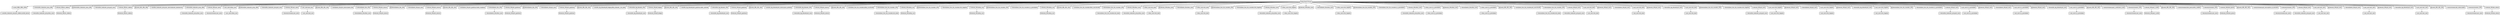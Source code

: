 digraph "Search Process" {
  rankdir=TB;
  node [shape=rectangle, style="rounded,filled", fillcolor="#f0f0f0", fontname="Arial"];
  edge [arrowhead=vee, arrowsize=0.8];
  graph [fontsize=14, fontname="Arial Bold"];

  "root" [label="Prolog Search Process"];
  "n1" [label="🔍 actor(_5858,_5854,_5924)"];
  "n2" [label="✅ actor(the_hudsucker_proxy,tim_robbins,norville_barnes)"];
  "n3" [label="🔍 director(the_hudsucker_proxy,_882)"];
  "n4" [label="✅ director(the_hudsucker_proxy,ethan_coen)"];
  "n5" [label="🔍 director(_950,tim_robbins)"];
  "n6" [label="❌ director(_950,tim_robbins)"];
  "n7" [label="🔄 director(the_hudsucker_proxy,_882)"];
  "n8" [label="✅ director(the_hudsucker_proxy,joel_coen)"];
  "n9" [label="🔍 director(_950,tim_robbins)"];
  "n10" [label="❌ director(_950,tim_robbins)"];
  "n11" [label="🔄 actor(_862,_858,_928)"];
  "n12" [label="✅ actor(the_hudsucker_proxy,sam_raimi,hudsucker_brainstormer)"];
  "n13" [label="🔍 director(the_hudsucker_proxy,_882)"];
  "n14" [label="✅ director(the_hudsucker_proxy,ethan_coen)"];
  "n15" [label="🔍 director(_950,sam_raimi)"];
  "n16" [label="✅ director(crimewave,sam_raimi)"];
  "n17" [label="🔍 sam_raimi\=ethan_coen"];
  "n18" [label="✅ sam_raimi\=ethan_coen"];
  "n19" [label="🔄 director(the_hudsucker_proxy,_882)"];
  "n20" [label="✅ director(the_hudsucker_proxy,joel_coen)"];
  "n21" [label="🔍 director(_944,sam_raimi)"];
  "n22" [label="✅ director(crimewave,sam_raimi)"];
  "n23" [label="🔍 sam_raimi\=joel_coen"];
  "n24" [label="✅ sam_raimi\=joel_coen"];
  "n25" [label="🔄 actor(_856,_852,_922)"];
  "n26" [label="✅ actor(barton_fink,john_turturro,barton_fink)"];
  "n27" [label="🔍 director(barton_fink,_876)"];
  "n28" [label="✅ director(barton_fink,ethan_coen)"];
  "n29" [label="🔍 director(_944,john_turturro)"];
  "n30" [label="❌ director(_944,john_turturro)"];
  "n31" [label="🔄 director(barton_fink,_876)"];
  "n32" [label="✅ director(barton_fink,joel_coen)"];
  "n33" [label="🔍 director(_944,john_turturro)"];
  "n34" [label="❌ director(_944,john_turturro)"];
  "n35" [label="🔄 actor(_856,_852,_922)"];
  "n36" [label="✅ actor(barton_fink,john_goodman,charlie_meadows)"];
  "n37" [label="🔍 director(barton_fink,_876)"];
  "n38" [label="✅ director(barton_fink,ethan_coen)"];
  "n39" [label="🔍 director(_944,john_goodman)"];
  "n40" [label="❌ director(_944,john_goodman)"];
  "n41" [label="🔄 director(barton_fink,_876)"];
  "n42" [label="✅ director(barton_fink,joel_coen)"];
  "n43" [label="🔍 director(_944,john_goodman)"];
  "n44" [label="❌ director(_944,john_goodman)"];
  "n45" [label="🔄 actor(_856,_852,_922)"];
  "n46" [label="✅ actor(the_big_lebowski,jeff_bridges,jeffrey_lebowski__the_dude)"];
  "n47" [label="🔍 director(the_big_lebowski,_876)"];
  "n48" [label="✅ director(the_big_lebowski,joel_coen)"];
  "n49" [label="🔍 director(_944,jeff_bridges)"];
  "n50" [label="❌ director(_944,jeff_bridges)"];
  "n51" [label="🔄 actor(_856,_852,_922)"];
  "n52" [label="✅ actor(the_big_lebowski,john_goodman,walter_sobchak)"];
  "n53" [label="🔍 director(the_big_lebowski,_876)"];
  "n54" [label="✅ director(the_big_lebowski,joel_coen)"];
  "n55" [label="🔍 director(_944,john_goodman)"];
  "n56" [label="❌ director(_944,john_goodman)"];
  "n57" [label="🔄 actor(_856,_852,_922)"];
  "n58" [label="✅ actor(the_big_lebowski,john_turturro,jesus_quintana)"];
  "n59" [label="🔍 director(the_big_lebowski,_876)"];
  "n60" [label="✅ director(the_big_lebowski,joel_coen)"];
  "n61" [label="🔍 director(_944,john_turturro)"];
  "n62" [label="❌ director(_944,john_turturro)"];
  "n63" [label="🔄 actor(_856,_852,_922)"];
  "n64" [label="✅ actor(down_from_the_mountain,sidney_cox,himself)"];
  "n65" [label="🔍 director(down_from_the_mountain,_876)"];
  "n66" [label="✅ director(down_from_the_mountain,nick_doob)"];
  "n67" [label="🔍 director(_944,sidney_cox)"];
  "n68" [label="❌ director(_944,sidney_cox)"];
  "n69" [label="🔄 director(down_from_the_mountain,_876)"];
  "n70" [label="✅ director(down_from_the_mountain,chris_hegedus)"];
  "n71" [label="🔍 director(_944,sidney_cox)"];
  "n72" [label="❌ director(_944,sidney_cox)"];
  "n73" [label="🔄 director(down_from_the_mountain,_876)"];
  "n74" [label="✅ director(down_from_the_mountain,d_a_pennebaker)"];
  "n75" [label="🔍 director(_944,sidney_cox)"];
  "n76" [label="❌ director(_944,sidney_cox)"];
  "n77" [label="🔄 actor(_856,_852,_922)"];
  "n78" [label="✅ actor(down_from_the_mountain,ethan_coen,himself)"];
  "n79" [label="🔍 director(down_from_the_mountain,_876)"];
  "n80" [label="✅ director(down_from_the_mountain,nick_doob)"];
  "n81" [label="🔍 director(_944,ethan_coen)"];
  "n82" [label="✅ director(the_hudsucker_proxy,ethan_coen)"];
  "n83" [label="🔍 ethan_coen\=nick_doob"];
  "n84" [label="✅ ethan_coen\=nick_doob"];
  "n85" [label="🔄 director(_944,ethan_coen)"];
  "n86" [label="✅ director(barton_fink,ethan_coen)"];
  "n87" [label="🔍 ethan_coen\=nick_doob"];
  "n88" [label="✅ ethan_coen\=nick_doob"];
  "n89" [label="🔄 director(down_from_the_mountain,_876)"];
  "n90" [label="✅ director(down_from_the_mountain,chris_hegedus)"];
  "n91" [label="🔍 director(_944,ethan_coen)"];
  "n92" [label="✅ director(the_hudsucker_proxy,ethan_coen)"];
  "n93" [label="🔍 ethan_coen\=chris_hegedus"];
  "n94" [label="✅ ethan_coen\=chris_hegedus"];
  "n95" [label="🔄 director(_944,ethan_coen)"];
  "n96" [label="✅ director(barton_fink,ethan_coen)"];
  "n97" [label="🔍 ethan_coen\=chris_hegedus"];
  "n98" [label="✅ ethan_coen\=chris_hegedus"];
  "n99" [label="🔄 director(down_from_the_mountain,_876)"];
  "n100" [label="✅ director(down_from_the_mountain,d_a_pennebaker)"];
  "n101" [label="🔍 director(_944,ethan_coen)"];
  "n102" [label="✅ director(the_hudsucker_proxy,ethan_coen)"];
  "n103" [label="🔍 ethan_coen\=d_a_pennebaker"];
  "n104" [label="✅ ethan_coen\=d_a_pennebaker"];
  "n105" [label="🔄 director(_944,ethan_coen)"];
  "n106" [label="✅ director(barton_fink,ethan_coen)"];
  "n107" [label="🔍 ethan_coen\=d_a_pennebaker"];
  "n108" [label="✅ ethan_coen\=d_a_pennebaker"];
  "n109" [label="🔄 actor(_856,_852,_922)"];
  "n110" [label="✅ actor(down_from_the_mountain,joel_coen,himself)"];
  "n111" [label="🔍 director(down_from_the_mountain,_876)"];
  "n112" [label="✅ director(down_from_the_mountain,nick_doob)"];
  "n113" [label="🔍 director(_944,joel_coen)"];
  "n114" [label="✅ director(the_hudsucker_proxy,joel_coen)"];
  "n115" [label="🔍 joel_coen\=nick_doob"];
  "n116" [label="✅ joel_coen\=nick_doob"];
  "n117" [label="🔄 director(_944,joel_coen)"];
  "n118" [label="✅ director(barton_fink,joel_coen)"];
  "n119" [label="🔍 joel_coen\=nick_doob"];
  "n120" [label="✅ joel_coen\=nick_doob"];
  "n121" [label="🔄 director(_944,joel_coen)"];
  "n122" [label="✅ director(the_big_lebowski,joel_coen)"];
  "n123" [label="🔍 joel_coen\=nick_doob"];
  "n124" [label="✅ joel_coen\=nick_doob"];
  "n125" [label="🔄 director(down_from_the_mountain,_876)"];
  "n126" [label="✅ director(down_from_the_mountain,chris_hegedus)"];
  "n127" [label="🔍 director(_944,joel_coen)"];
  "n128" [label="✅ director(the_hudsucker_proxy,joel_coen)"];
  "n129" [label="🔍 joel_coen\=chris_hegedus"];
  "n130" [label="✅ joel_coen\=chris_hegedus"];
  "n131" [label="🔄 director(_944,joel_coen)"];
  "n132" [label="✅ director(barton_fink,joel_coen)"];
  "n133" [label="🔍 joel_coen\=chris_hegedus"];
  "n134" [label="✅ joel_coen\=chris_hegedus"];
  "n135" [label="🔄 director(_944,joel_coen)"];
  "n136" [label="✅ director(the_big_lebowski,joel_coen)"];
  "n137" [label="🔍 joel_coen\=chris_hegedus"];
  "n138" [label="✅ joel_coen\=chris_hegedus"];
  "n139" [label="🔄 director(down_from_the_mountain,_876)"];
  "n140" [label="✅ director(down_from_the_mountain,d_a_pennebaker)"];
  "n141" [label="🔍 director(_944,joel_coen)"];
  "n142" [label="✅ director(the_hudsucker_proxy,joel_coen)"];
  "n143" [label="🔍 joel_coen\=d_a_pennebaker"];
  "n144" [label="✅ joel_coen\=d_a_pennebaker"];
  "n145" [label="🔄 director(_944,joel_coen)"];
  "n146" [label="✅ director(barton_fink,joel_coen)"];
  "n147" [label="🔍 joel_coen\=d_a_pennebaker"];
  "n148" [label="✅ joel_coen\=d_a_pennebaker"];
  "n149" [label="🔄 director(_944,joel_coen)"];
  "n150" [label="✅ director(the_big_lebowski,joel_coen)"];
  "n151" [label="🔍 joel_coen\=d_a_pennebaker"];
  "n152" [label="✅ joel_coen\=d_a_pennebaker"];
  "n153" [label="🔄 actor(_856,_852,_922)"];
  "n154" [label="✅ actor(crimewave,paul_l_smith,faron_crush)"];
  "n155" [label="🔍 director(crimewave,_876)"];
  "n156" [label="✅ director(crimewave,sam_raimi)"];
  "n157" [label="🔍 director(_944,paul_l_smith)"];
  "n158" [label="❌ director(_944,paul_l_smith)"];
  "n159" [label="🔄 actor(_856,_852,_922)"];
  "n160" [label="✅ actor(crimewave,brion_james,arthur_coddish)"];
  "n161" [label="🔍 director(crimewave,_876)"];
  "n162" [label="✅ director(crimewave,sam_raimi)"];
  "n163" [label="🔍 director(_944,brion_james)"];
  "n164" [label="❌ director(_944,brion_james)"];
  "n165" [label="🔄 actor(_856,_852,_922)"];
  "n166" [label="✅ actor(crimewave,joel_coen,reporter_at_execution)"];
  "n167" [label="🔍 director(crimewave,_876)"];
  "n168" [label="✅ director(crimewave,sam_raimi)"];
  "n169" [label="🔍 director(_944,joel_coen)"];
  "n170" [label="✅ director(the_hudsucker_proxy,joel_coen)"];
  "n171" [label="🔍 joel_coen\=sam_raimi"];
  "n172" [label="✅ joel_coen\=sam_raimi"];
  "n173" [label="🔄 director(_944,joel_coen)"];
  "n174" [label="✅ director(barton_fink,joel_coen)"];
  "n175" [label="🔍 joel_coen\=sam_raimi"];
  "n176" [label="✅ joel_coen\=sam_raimi"];
  "n177" [label="🔄 director(_944,joel_coen)"];
  "n178" [label="✅ director(the_big_lebowski,joel_coen)"];
  "n179" [label="🔍 joel_coen\=sam_raimi"];
  "n180" [label="✅ joel_coen\=sam_raimi"];
  "n181" [label="🔄 actor(_856,_852,_922)"];
  "n182" [label="✅ actor(crimewave,dan_nelson,waiter)"];
  "n183" [label="🔍 director(crimewave,_876)"];
  "n184" [label="✅ director(crimewave,sam_raimi)"];
  "n185" [label="🔍 director(_944,dan_nelson)"];
  "n186" [label="❌ director(_944,dan_nelson)"];

  "root" -> "n1";
  "root" -> "n3";
  "root" -> "n5";
  "root" -> "n7";
  "root" -> "n8";
  "root" -> "n9";
  "root" -> "n11";
  "root" -> "n12";
  "root" -> "n13";
  "root" -> "n15";
  "root" -> "n17";
  "root" -> "n19";
  "root" -> "n20";
  "root" -> "n21";
  "root" -> "n23";
  "root" -> "n25";
  "root" -> "n26";
  "root" -> "n27";
  "root" -> "n29";
  "root" -> "n31";
  "root" -> "n32";
  "root" -> "n33";
  "root" -> "n35";
  "root" -> "n36";
  "root" -> "n37";
  "root" -> "n39";
  "root" -> "n41";
  "root" -> "n42";
  "root" -> "n43";
  "root" -> "n45";
  "root" -> "n46";
  "root" -> "n47";
  "root" -> "n49";
  "root" -> "n51";
  "root" -> "n52";
  "root" -> "n53";
  "root" -> "n55";
  "root" -> "n57";
  "root" -> "n58";
  "root" -> "n59";
  "root" -> "n61";
  "root" -> "n63";
  "root" -> "n64";
  "root" -> "n65";
  "root" -> "n67";
  "root" -> "n69";
  "root" -> "n70";
  "root" -> "n71";
  "root" -> "n73";
  "root" -> "n74";
  "root" -> "n75";
  "root" -> "n77";
  "root" -> "n78";
  "root" -> "n79";
  "root" -> "n81";
  "root" -> "n83";
  "root" -> "n85";
  "root" -> "n86";
  "root" -> "n87";
  "root" -> "n89";
  "root" -> "n90";
  "root" -> "n91";
  "root" -> "n93";
  "root" -> "n95";
  "root" -> "n96";
  "root" -> "n97";
  "root" -> "n99";
  "root" -> "n100";
  "root" -> "n101";
  "root" -> "n103";
  "root" -> "n105";
  "root" -> "n106";
  "root" -> "n107";
  "root" -> "n109";
  "root" -> "n110";
  "root" -> "n111";
  "root" -> "n113";
  "root" -> "n115";
  "root" -> "n117";
  "root" -> "n118";
  "root" -> "n119";
  "root" -> "n121";
  "root" -> "n122";
  "root" -> "n123";
  "root" -> "n125";
  "root" -> "n126";
  "root" -> "n127";
  "root" -> "n129";
  "root" -> "n131";
  "root" -> "n132";
  "root" -> "n133";
  "root" -> "n135";
  "root" -> "n136";
  "root" -> "n137";
  "root" -> "n139";
  "root" -> "n140";
  "root" -> "n141";
  "root" -> "n143";
  "root" -> "n145";
  "root" -> "n146";
  "root" -> "n147";
  "root" -> "n149";
  "root" -> "n150";
  "root" -> "n151";
  "root" -> "n153";
  "root" -> "n154";
  "root" -> "n155";
  "root" -> "n157";
  "root" -> "n159";
  "root" -> "n160";
  "root" -> "n161";
  "root" -> "n163";
  "root" -> "n165";
  "root" -> "n166";
  "root" -> "n167";
  "root" -> "n169";
  "root" -> "n171";
  "root" -> "n173";
  "root" -> "n174";
  "root" -> "n175";
  "root" -> "n177";
  "root" -> "n178";
  "root" -> "n179";
  "root" -> "n181";
  "root" -> "n182";
  "root" -> "n183";
  "root" -> "n185";
  "n1" -> "n2";
  "n3" -> "n4";
  "n5" -> "n6";
  "n9" -> "n10";
  "n13" -> "n14";
  "n15" -> "n16";
  "n17" -> "n18";
  "n21" -> "n22";
  "n23" -> "n24";
  "n27" -> "n28";
  "n29" -> "n30";
  "n33" -> "n34";
  "n37" -> "n38";
  "n39" -> "n40";
  "n43" -> "n44";
  "n47" -> "n48";
  "n49" -> "n50";
  "n53" -> "n54";
  "n55" -> "n56";
  "n59" -> "n60";
  "n61" -> "n62";
  "n65" -> "n66";
  "n67" -> "n68";
  "n71" -> "n72";
  "n75" -> "n76";
  "n79" -> "n80";
  "n81" -> "n82";
  "n83" -> "n84";
  "n87" -> "n88";
  "n91" -> "n92";
  "n93" -> "n94";
  "n97" -> "n98";
  "n101" -> "n102";
  "n103" -> "n104";
  "n107" -> "n108";
  "n111" -> "n112";
  "n113" -> "n114";
  "n115" -> "n116";
  "n119" -> "n120";
  "n123" -> "n124";
  "n127" -> "n128";
  "n129" -> "n130";
  "n133" -> "n134";
  "n137" -> "n138";
  "n141" -> "n142";
  "n143" -> "n144";
  "n147" -> "n148";
  "n151" -> "n152";
  "n155" -> "n156";
  "n157" -> "n158";
  "n161" -> "n162";
  "n163" -> "n164";
  "n167" -> "n168";
  "n169" -> "n170";
  "n171" -> "n172";
  "n175" -> "n176";
  "n179" -> "n180";
  "n183" -> "n184";
  "n185" -> "n186";
}